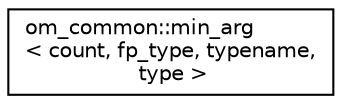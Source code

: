digraph "Graphical Class Hierarchy"
{
 // LATEX_PDF_SIZE
  edge [fontname="Helvetica",fontsize="10",labelfontname="Helvetica",labelfontsize="10"];
  node [fontname="Helvetica",fontsize="10",shape=record];
  rankdir="LR";
  Node0 [label="om_common::min_arg\l\< count, fp_type, typename,\l type \>",height=0.2,width=0.4,color="black", fillcolor="white", style="filled",URL="$structom__common_1_1min__arg.html",tooltip="min_arg functor retuns argument as which a function takes minimum value"];
}
